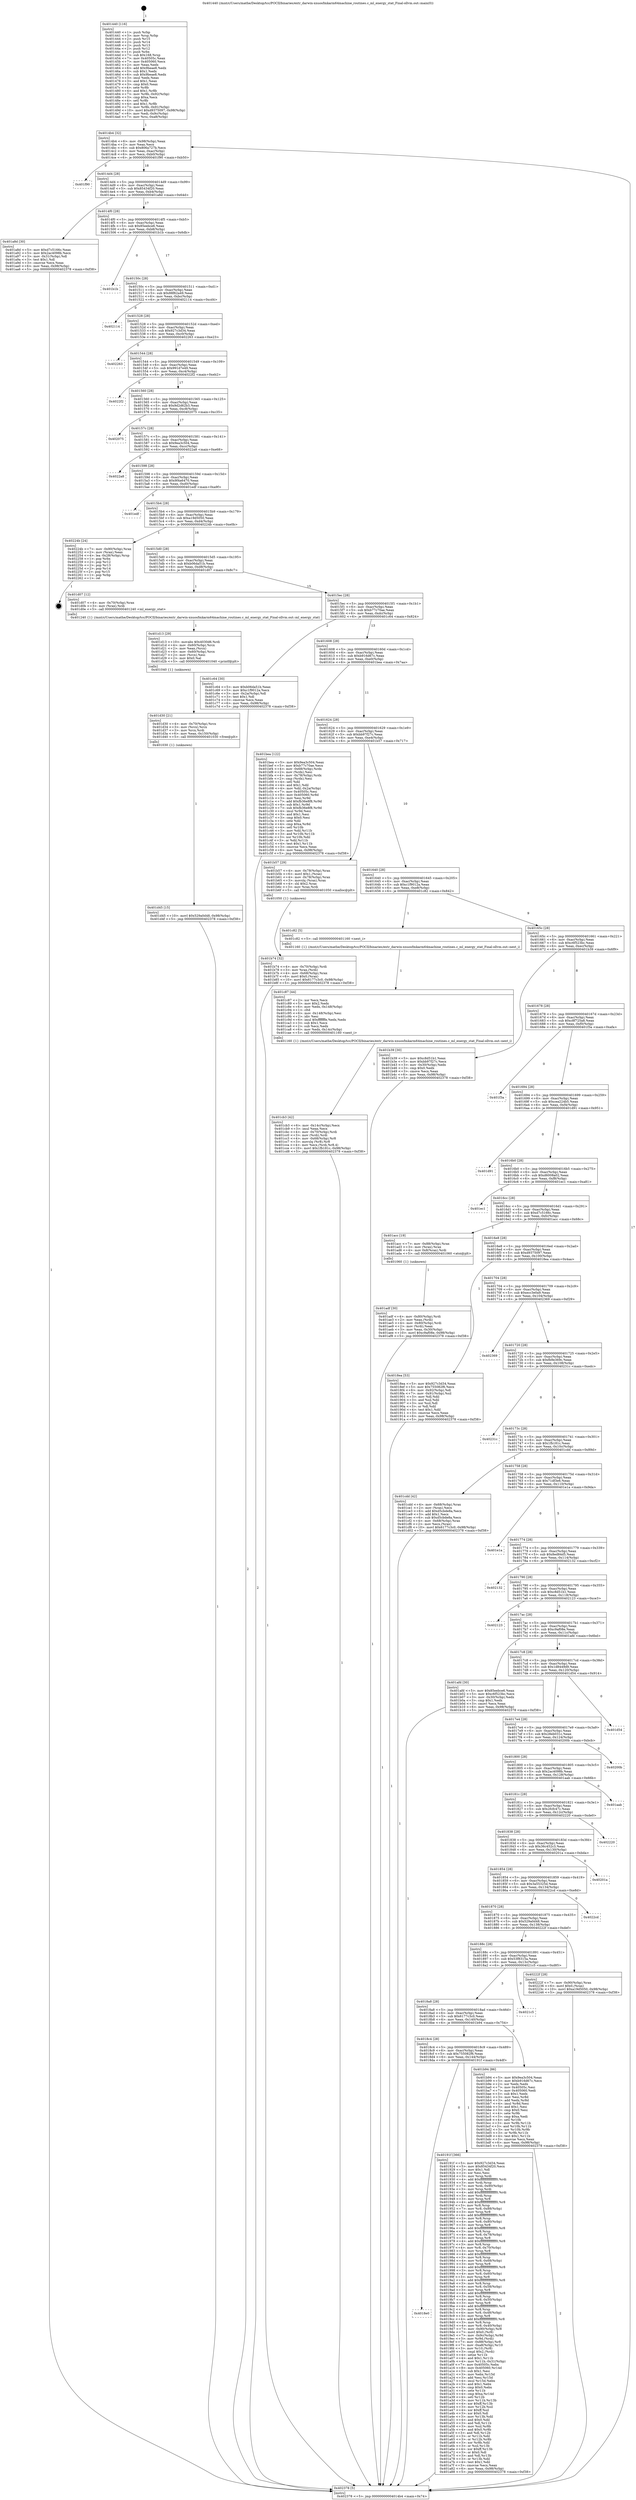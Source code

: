digraph "0x401440" {
  label = "0x401440 (/mnt/c/Users/mathe/Desktop/tcc/POCII/binaries/extr_darwin-xnuosfmkarm64machine_routines.c_ml_energy_stat_Final-ollvm.out::main(0))"
  labelloc = "t"
  node[shape=record]

  Entry [label="",width=0.3,height=0.3,shape=circle,fillcolor=black,style=filled]
  "0x4014b4" [label="{
     0x4014b4 [32]\l
     | [instrs]\l
     &nbsp;&nbsp;0x4014b4 \<+6\>: mov -0x98(%rbp),%eax\l
     &nbsp;&nbsp;0x4014ba \<+2\>: mov %eax,%ecx\l
     &nbsp;&nbsp;0x4014bc \<+6\>: sub $0x806a727b,%ecx\l
     &nbsp;&nbsp;0x4014c2 \<+6\>: mov %eax,-0xac(%rbp)\l
     &nbsp;&nbsp;0x4014c8 \<+6\>: mov %ecx,-0xb0(%rbp)\l
     &nbsp;&nbsp;0x4014ce \<+6\>: je 0000000000401f90 \<main+0xb50\>\l
  }"]
  "0x401f90" [label="{
     0x401f90\l
  }", style=dashed]
  "0x4014d4" [label="{
     0x4014d4 [28]\l
     | [instrs]\l
     &nbsp;&nbsp;0x4014d4 \<+5\>: jmp 00000000004014d9 \<main+0x99\>\l
     &nbsp;&nbsp;0x4014d9 \<+6\>: mov -0xac(%rbp),%eax\l
     &nbsp;&nbsp;0x4014df \<+5\>: sub $0x85434f20,%eax\l
     &nbsp;&nbsp;0x4014e4 \<+6\>: mov %eax,-0xb4(%rbp)\l
     &nbsp;&nbsp;0x4014ea \<+6\>: je 0000000000401a8d \<main+0x64d\>\l
  }"]
  Exit [label="",width=0.3,height=0.3,shape=circle,fillcolor=black,style=filled,peripheries=2]
  "0x401a8d" [label="{
     0x401a8d [30]\l
     | [instrs]\l
     &nbsp;&nbsp;0x401a8d \<+5\>: mov $0xd7c5166c,%eax\l
     &nbsp;&nbsp;0x401a92 \<+5\>: mov $0x2ac4098b,%ecx\l
     &nbsp;&nbsp;0x401a97 \<+3\>: mov -0x31(%rbp),%dl\l
     &nbsp;&nbsp;0x401a9a \<+3\>: test $0x1,%dl\l
     &nbsp;&nbsp;0x401a9d \<+3\>: cmovne %ecx,%eax\l
     &nbsp;&nbsp;0x401aa0 \<+6\>: mov %eax,-0x98(%rbp)\l
     &nbsp;&nbsp;0x401aa6 \<+5\>: jmp 0000000000402378 \<main+0xf38\>\l
  }"]
  "0x4014f0" [label="{
     0x4014f0 [28]\l
     | [instrs]\l
     &nbsp;&nbsp;0x4014f0 \<+5\>: jmp 00000000004014f5 \<main+0xb5\>\l
     &nbsp;&nbsp;0x4014f5 \<+6\>: mov -0xac(%rbp),%eax\l
     &nbsp;&nbsp;0x4014fb \<+5\>: sub $0x85eebce6,%eax\l
     &nbsp;&nbsp;0x401500 \<+6\>: mov %eax,-0xb8(%rbp)\l
     &nbsp;&nbsp;0x401506 \<+6\>: je 0000000000401b1b \<main+0x6db\>\l
  }"]
  "0x401d45" [label="{
     0x401d45 [15]\l
     | [instrs]\l
     &nbsp;&nbsp;0x401d45 \<+10\>: movl $0x529a0d48,-0x98(%rbp)\l
     &nbsp;&nbsp;0x401d4f \<+5\>: jmp 0000000000402378 \<main+0xf38\>\l
  }"]
  "0x401b1b" [label="{
     0x401b1b\l
  }", style=dashed]
  "0x40150c" [label="{
     0x40150c [28]\l
     | [instrs]\l
     &nbsp;&nbsp;0x40150c \<+5\>: jmp 0000000000401511 \<main+0xd1\>\l
     &nbsp;&nbsp;0x401511 \<+6\>: mov -0xac(%rbp),%eax\l
     &nbsp;&nbsp;0x401517 \<+5\>: sub $0x88f62a49,%eax\l
     &nbsp;&nbsp;0x40151c \<+6\>: mov %eax,-0xbc(%rbp)\l
     &nbsp;&nbsp;0x401522 \<+6\>: je 0000000000402114 \<main+0xcd4\>\l
  }"]
  "0x401d30" [label="{
     0x401d30 [21]\l
     | [instrs]\l
     &nbsp;&nbsp;0x401d30 \<+4\>: mov -0x70(%rbp),%rcx\l
     &nbsp;&nbsp;0x401d34 \<+3\>: mov (%rcx),%rcx\l
     &nbsp;&nbsp;0x401d37 \<+3\>: mov %rcx,%rdi\l
     &nbsp;&nbsp;0x401d3a \<+6\>: mov %eax,-0x150(%rbp)\l
     &nbsp;&nbsp;0x401d40 \<+5\>: call 0000000000401030 \<free@plt\>\l
     | [calls]\l
     &nbsp;&nbsp;0x401030 \{1\} (unknown)\l
  }"]
  "0x402114" [label="{
     0x402114\l
  }", style=dashed]
  "0x401528" [label="{
     0x401528 [28]\l
     | [instrs]\l
     &nbsp;&nbsp;0x401528 \<+5\>: jmp 000000000040152d \<main+0xed\>\l
     &nbsp;&nbsp;0x40152d \<+6\>: mov -0xac(%rbp),%eax\l
     &nbsp;&nbsp;0x401533 \<+5\>: sub $0x927c3d34,%eax\l
     &nbsp;&nbsp;0x401538 \<+6\>: mov %eax,-0xc0(%rbp)\l
     &nbsp;&nbsp;0x40153e \<+6\>: je 0000000000402263 \<main+0xe23\>\l
  }"]
  "0x401d13" [label="{
     0x401d13 [29]\l
     | [instrs]\l
     &nbsp;&nbsp;0x401d13 \<+10\>: movabs $0x4030d6,%rdi\l
     &nbsp;&nbsp;0x401d1d \<+4\>: mov -0x60(%rbp),%rcx\l
     &nbsp;&nbsp;0x401d21 \<+2\>: mov %eax,(%rcx)\l
     &nbsp;&nbsp;0x401d23 \<+4\>: mov -0x60(%rbp),%rcx\l
     &nbsp;&nbsp;0x401d27 \<+2\>: mov (%rcx),%esi\l
     &nbsp;&nbsp;0x401d29 \<+2\>: mov $0x0,%al\l
     &nbsp;&nbsp;0x401d2b \<+5\>: call 0000000000401040 \<printf@plt\>\l
     | [calls]\l
     &nbsp;&nbsp;0x401040 \{1\} (unknown)\l
  }"]
  "0x402263" [label="{
     0x402263\l
  }", style=dashed]
  "0x401544" [label="{
     0x401544 [28]\l
     | [instrs]\l
     &nbsp;&nbsp;0x401544 \<+5\>: jmp 0000000000401549 \<main+0x109\>\l
     &nbsp;&nbsp;0x401549 \<+6\>: mov -0xac(%rbp),%eax\l
     &nbsp;&nbsp;0x40154f \<+5\>: sub $0x991d7e49,%eax\l
     &nbsp;&nbsp;0x401554 \<+6\>: mov %eax,-0xc4(%rbp)\l
     &nbsp;&nbsp;0x40155a \<+6\>: je 00000000004022f2 \<main+0xeb2\>\l
  }"]
  "0x401cb3" [label="{
     0x401cb3 [42]\l
     | [instrs]\l
     &nbsp;&nbsp;0x401cb3 \<+6\>: mov -0x14c(%rbp),%ecx\l
     &nbsp;&nbsp;0x401cb9 \<+3\>: imul %eax,%ecx\l
     &nbsp;&nbsp;0x401cbc \<+4\>: mov -0x70(%rbp),%rdi\l
     &nbsp;&nbsp;0x401cc0 \<+3\>: mov (%rdi),%rdi\l
     &nbsp;&nbsp;0x401cc3 \<+4\>: mov -0x68(%rbp),%r8\l
     &nbsp;&nbsp;0x401cc7 \<+3\>: movslq (%r8),%r8\l
     &nbsp;&nbsp;0x401cca \<+4\>: mov %ecx,(%rdi,%r8,4)\l
     &nbsp;&nbsp;0x401cce \<+10\>: movl $0x1fb181c,-0x98(%rbp)\l
     &nbsp;&nbsp;0x401cd8 \<+5\>: jmp 0000000000402378 \<main+0xf38\>\l
  }"]
  "0x4022f2" [label="{
     0x4022f2\l
  }", style=dashed]
  "0x401560" [label="{
     0x401560 [28]\l
     | [instrs]\l
     &nbsp;&nbsp;0x401560 \<+5\>: jmp 0000000000401565 \<main+0x125\>\l
     &nbsp;&nbsp;0x401565 \<+6\>: mov -0xac(%rbp),%eax\l
     &nbsp;&nbsp;0x40156b \<+5\>: sub $0x9d2d62b3,%eax\l
     &nbsp;&nbsp;0x401570 \<+6\>: mov %eax,-0xc8(%rbp)\l
     &nbsp;&nbsp;0x401576 \<+6\>: je 0000000000402075 \<main+0xc35\>\l
  }"]
  "0x401c87" [label="{
     0x401c87 [44]\l
     | [instrs]\l
     &nbsp;&nbsp;0x401c87 \<+2\>: xor %ecx,%ecx\l
     &nbsp;&nbsp;0x401c89 \<+5\>: mov $0x2,%edx\l
     &nbsp;&nbsp;0x401c8e \<+6\>: mov %edx,-0x148(%rbp)\l
     &nbsp;&nbsp;0x401c94 \<+1\>: cltd\l
     &nbsp;&nbsp;0x401c95 \<+6\>: mov -0x148(%rbp),%esi\l
     &nbsp;&nbsp;0x401c9b \<+2\>: idiv %esi\l
     &nbsp;&nbsp;0x401c9d \<+6\>: imul $0xfffffffe,%edx,%edx\l
     &nbsp;&nbsp;0x401ca3 \<+3\>: sub $0x1,%ecx\l
     &nbsp;&nbsp;0x401ca6 \<+2\>: sub %ecx,%edx\l
     &nbsp;&nbsp;0x401ca8 \<+6\>: mov %edx,-0x14c(%rbp)\l
     &nbsp;&nbsp;0x401cae \<+5\>: call 0000000000401160 \<next_i\>\l
     | [calls]\l
     &nbsp;&nbsp;0x401160 \{1\} (/mnt/c/Users/mathe/Desktop/tcc/POCII/binaries/extr_darwin-xnuosfmkarm64machine_routines.c_ml_energy_stat_Final-ollvm.out::next_i)\l
  }"]
  "0x402075" [label="{
     0x402075\l
  }", style=dashed]
  "0x40157c" [label="{
     0x40157c [28]\l
     | [instrs]\l
     &nbsp;&nbsp;0x40157c \<+5\>: jmp 0000000000401581 \<main+0x141\>\l
     &nbsp;&nbsp;0x401581 \<+6\>: mov -0xac(%rbp),%eax\l
     &nbsp;&nbsp;0x401587 \<+5\>: sub $0x9ea3c504,%eax\l
     &nbsp;&nbsp;0x40158c \<+6\>: mov %eax,-0xcc(%rbp)\l
     &nbsp;&nbsp;0x401592 \<+6\>: je 00000000004022a8 \<main+0xe68\>\l
  }"]
  "0x401b74" [label="{
     0x401b74 [32]\l
     | [instrs]\l
     &nbsp;&nbsp;0x401b74 \<+4\>: mov -0x70(%rbp),%rdi\l
     &nbsp;&nbsp;0x401b78 \<+3\>: mov %rax,(%rdi)\l
     &nbsp;&nbsp;0x401b7b \<+4\>: mov -0x68(%rbp),%rax\l
     &nbsp;&nbsp;0x401b7f \<+6\>: movl $0x0,(%rax)\l
     &nbsp;&nbsp;0x401b85 \<+10\>: movl $0x6177c3c0,-0x98(%rbp)\l
     &nbsp;&nbsp;0x401b8f \<+5\>: jmp 0000000000402378 \<main+0xf38\>\l
  }"]
  "0x4022a8" [label="{
     0x4022a8\l
  }", style=dashed]
  "0x401598" [label="{
     0x401598 [28]\l
     | [instrs]\l
     &nbsp;&nbsp;0x401598 \<+5\>: jmp 000000000040159d \<main+0x15d\>\l
     &nbsp;&nbsp;0x40159d \<+6\>: mov -0xac(%rbp),%eax\l
     &nbsp;&nbsp;0x4015a3 \<+5\>: sub $0x9f4a6470,%eax\l
     &nbsp;&nbsp;0x4015a8 \<+6\>: mov %eax,-0xd0(%rbp)\l
     &nbsp;&nbsp;0x4015ae \<+6\>: je 0000000000401edf \<main+0xa9f\>\l
  }"]
  "0x401adf" [label="{
     0x401adf [30]\l
     | [instrs]\l
     &nbsp;&nbsp;0x401adf \<+4\>: mov -0x80(%rbp),%rdi\l
     &nbsp;&nbsp;0x401ae3 \<+2\>: mov %eax,(%rdi)\l
     &nbsp;&nbsp;0x401ae5 \<+4\>: mov -0x80(%rbp),%rdi\l
     &nbsp;&nbsp;0x401ae9 \<+2\>: mov (%rdi),%eax\l
     &nbsp;&nbsp;0x401aeb \<+3\>: mov %eax,-0x30(%rbp)\l
     &nbsp;&nbsp;0x401aee \<+10\>: movl $0xc9af08e,-0x98(%rbp)\l
     &nbsp;&nbsp;0x401af8 \<+5\>: jmp 0000000000402378 \<main+0xf38\>\l
  }"]
  "0x401edf" [label="{
     0x401edf\l
  }", style=dashed]
  "0x4015b4" [label="{
     0x4015b4 [28]\l
     | [instrs]\l
     &nbsp;&nbsp;0x4015b4 \<+5\>: jmp 00000000004015b9 \<main+0x179\>\l
     &nbsp;&nbsp;0x4015b9 \<+6\>: mov -0xac(%rbp),%eax\l
     &nbsp;&nbsp;0x4015bf \<+5\>: sub $0xa19d5050,%eax\l
     &nbsp;&nbsp;0x4015c4 \<+6\>: mov %eax,-0xd4(%rbp)\l
     &nbsp;&nbsp;0x4015ca \<+6\>: je 000000000040224b \<main+0xe0b\>\l
  }"]
  "0x4018e0" [label="{
     0x4018e0\l
  }", style=dashed]
  "0x40224b" [label="{
     0x40224b [24]\l
     | [instrs]\l
     &nbsp;&nbsp;0x40224b \<+7\>: mov -0x90(%rbp),%rax\l
     &nbsp;&nbsp;0x402252 \<+2\>: mov (%rax),%eax\l
     &nbsp;&nbsp;0x402254 \<+4\>: lea -0x28(%rbp),%rsp\l
     &nbsp;&nbsp;0x402258 \<+1\>: pop %rbx\l
     &nbsp;&nbsp;0x402259 \<+2\>: pop %r12\l
     &nbsp;&nbsp;0x40225b \<+2\>: pop %r13\l
     &nbsp;&nbsp;0x40225d \<+2\>: pop %r14\l
     &nbsp;&nbsp;0x40225f \<+2\>: pop %r15\l
     &nbsp;&nbsp;0x402261 \<+1\>: pop %rbp\l
     &nbsp;&nbsp;0x402262 \<+1\>: ret\l
  }"]
  "0x4015d0" [label="{
     0x4015d0 [28]\l
     | [instrs]\l
     &nbsp;&nbsp;0x4015d0 \<+5\>: jmp 00000000004015d5 \<main+0x195\>\l
     &nbsp;&nbsp;0x4015d5 \<+6\>: mov -0xac(%rbp),%eax\l
     &nbsp;&nbsp;0x4015db \<+5\>: sub $0xb06da51b,%eax\l
     &nbsp;&nbsp;0x4015e0 \<+6\>: mov %eax,-0xd8(%rbp)\l
     &nbsp;&nbsp;0x4015e6 \<+6\>: je 0000000000401d07 \<main+0x8c7\>\l
  }"]
  "0x40191f" [label="{
     0x40191f [366]\l
     | [instrs]\l
     &nbsp;&nbsp;0x40191f \<+5\>: mov $0x927c3d34,%eax\l
     &nbsp;&nbsp;0x401924 \<+5\>: mov $0x85434f20,%ecx\l
     &nbsp;&nbsp;0x401929 \<+2\>: mov $0x1,%dl\l
     &nbsp;&nbsp;0x40192b \<+2\>: xor %esi,%esi\l
     &nbsp;&nbsp;0x40192d \<+3\>: mov %rsp,%rdi\l
     &nbsp;&nbsp;0x401930 \<+4\>: add $0xfffffffffffffff0,%rdi\l
     &nbsp;&nbsp;0x401934 \<+3\>: mov %rdi,%rsp\l
     &nbsp;&nbsp;0x401937 \<+7\>: mov %rdi,-0x90(%rbp)\l
     &nbsp;&nbsp;0x40193e \<+3\>: mov %rsp,%rdi\l
     &nbsp;&nbsp;0x401941 \<+4\>: add $0xfffffffffffffff0,%rdi\l
     &nbsp;&nbsp;0x401945 \<+3\>: mov %rdi,%rsp\l
     &nbsp;&nbsp;0x401948 \<+3\>: mov %rsp,%r8\l
     &nbsp;&nbsp;0x40194b \<+4\>: add $0xfffffffffffffff0,%r8\l
     &nbsp;&nbsp;0x40194f \<+3\>: mov %r8,%rsp\l
     &nbsp;&nbsp;0x401952 \<+7\>: mov %r8,-0x88(%rbp)\l
     &nbsp;&nbsp;0x401959 \<+3\>: mov %rsp,%r8\l
     &nbsp;&nbsp;0x40195c \<+4\>: add $0xfffffffffffffff0,%r8\l
     &nbsp;&nbsp;0x401960 \<+3\>: mov %r8,%rsp\l
     &nbsp;&nbsp;0x401963 \<+4\>: mov %r8,-0x80(%rbp)\l
     &nbsp;&nbsp;0x401967 \<+3\>: mov %rsp,%r8\l
     &nbsp;&nbsp;0x40196a \<+4\>: add $0xfffffffffffffff0,%r8\l
     &nbsp;&nbsp;0x40196e \<+3\>: mov %r8,%rsp\l
     &nbsp;&nbsp;0x401971 \<+4\>: mov %r8,-0x78(%rbp)\l
     &nbsp;&nbsp;0x401975 \<+3\>: mov %rsp,%r8\l
     &nbsp;&nbsp;0x401978 \<+4\>: add $0xfffffffffffffff0,%r8\l
     &nbsp;&nbsp;0x40197c \<+3\>: mov %r8,%rsp\l
     &nbsp;&nbsp;0x40197f \<+4\>: mov %r8,-0x70(%rbp)\l
     &nbsp;&nbsp;0x401983 \<+3\>: mov %rsp,%r8\l
     &nbsp;&nbsp;0x401986 \<+4\>: add $0xfffffffffffffff0,%r8\l
     &nbsp;&nbsp;0x40198a \<+3\>: mov %r8,%rsp\l
     &nbsp;&nbsp;0x40198d \<+4\>: mov %r8,-0x68(%rbp)\l
     &nbsp;&nbsp;0x401991 \<+3\>: mov %rsp,%r8\l
     &nbsp;&nbsp;0x401994 \<+4\>: add $0xfffffffffffffff0,%r8\l
     &nbsp;&nbsp;0x401998 \<+3\>: mov %r8,%rsp\l
     &nbsp;&nbsp;0x40199b \<+4\>: mov %r8,-0x60(%rbp)\l
     &nbsp;&nbsp;0x40199f \<+3\>: mov %rsp,%r8\l
     &nbsp;&nbsp;0x4019a2 \<+4\>: add $0xfffffffffffffff0,%r8\l
     &nbsp;&nbsp;0x4019a6 \<+3\>: mov %r8,%rsp\l
     &nbsp;&nbsp;0x4019a9 \<+4\>: mov %r8,-0x58(%rbp)\l
     &nbsp;&nbsp;0x4019ad \<+3\>: mov %rsp,%r8\l
     &nbsp;&nbsp;0x4019b0 \<+4\>: add $0xfffffffffffffff0,%r8\l
     &nbsp;&nbsp;0x4019b4 \<+3\>: mov %r8,%rsp\l
     &nbsp;&nbsp;0x4019b7 \<+4\>: mov %r8,-0x50(%rbp)\l
     &nbsp;&nbsp;0x4019bb \<+3\>: mov %rsp,%r8\l
     &nbsp;&nbsp;0x4019be \<+4\>: add $0xfffffffffffffff0,%r8\l
     &nbsp;&nbsp;0x4019c2 \<+3\>: mov %r8,%rsp\l
     &nbsp;&nbsp;0x4019c5 \<+4\>: mov %r8,-0x48(%rbp)\l
     &nbsp;&nbsp;0x4019c9 \<+3\>: mov %rsp,%r8\l
     &nbsp;&nbsp;0x4019cc \<+4\>: add $0xfffffffffffffff0,%r8\l
     &nbsp;&nbsp;0x4019d0 \<+3\>: mov %r8,%rsp\l
     &nbsp;&nbsp;0x4019d3 \<+4\>: mov %r8,-0x40(%rbp)\l
     &nbsp;&nbsp;0x4019d7 \<+7\>: mov -0x90(%rbp),%r8\l
     &nbsp;&nbsp;0x4019de \<+7\>: movl $0x0,(%r8)\l
     &nbsp;&nbsp;0x4019e5 \<+7\>: mov -0x9c(%rbp),%r9d\l
     &nbsp;&nbsp;0x4019ec \<+3\>: mov %r9d,(%rdi)\l
     &nbsp;&nbsp;0x4019ef \<+7\>: mov -0x88(%rbp),%r8\l
     &nbsp;&nbsp;0x4019f6 \<+7\>: mov -0xa8(%rbp),%r10\l
     &nbsp;&nbsp;0x4019fd \<+3\>: mov %r10,(%r8)\l
     &nbsp;&nbsp;0x401a00 \<+3\>: cmpl $0x2,(%rdi)\l
     &nbsp;&nbsp;0x401a03 \<+4\>: setne %r11b\l
     &nbsp;&nbsp;0x401a07 \<+4\>: and $0x1,%r11b\l
     &nbsp;&nbsp;0x401a0b \<+4\>: mov %r11b,-0x31(%rbp)\l
     &nbsp;&nbsp;0x401a0f \<+7\>: mov 0x40505c,%ebx\l
     &nbsp;&nbsp;0x401a16 \<+8\>: mov 0x405060,%r14d\l
     &nbsp;&nbsp;0x401a1e \<+3\>: sub $0x1,%esi\l
     &nbsp;&nbsp;0x401a21 \<+3\>: mov %ebx,%r15d\l
     &nbsp;&nbsp;0x401a24 \<+3\>: add %esi,%r15d\l
     &nbsp;&nbsp;0x401a27 \<+4\>: imul %r15d,%ebx\l
     &nbsp;&nbsp;0x401a2b \<+3\>: and $0x1,%ebx\l
     &nbsp;&nbsp;0x401a2e \<+3\>: cmp $0x0,%ebx\l
     &nbsp;&nbsp;0x401a31 \<+4\>: sete %r11b\l
     &nbsp;&nbsp;0x401a35 \<+4\>: cmp $0xa,%r14d\l
     &nbsp;&nbsp;0x401a39 \<+4\>: setl %r12b\l
     &nbsp;&nbsp;0x401a3d \<+3\>: mov %r11b,%r13b\l
     &nbsp;&nbsp;0x401a40 \<+4\>: xor $0xff,%r13b\l
     &nbsp;&nbsp;0x401a44 \<+3\>: mov %r12b,%sil\l
     &nbsp;&nbsp;0x401a47 \<+4\>: xor $0xff,%sil\l
     &nbsp;&nbsp;0x401a4b \<+3\>: xor $0x0,%dl\l
     &nbsp;&nbsp;0x401a4e \<+3\>: mov %r13b,%dil\l
     &nbsp;&nbsp;0x401a51 \<+4\>: and $0x0,%dil\l
     &nbsp;&nbsp;0x401a55 \<+3\>: and %dl,%r11b\l
     &nbsp;&nbsp;0x401a58 \<+3\>: mov %sil,%r8b\l
     &nbsp;&nbsp;0x401a5b \<+4\>: and $0x0,%r8b\l
     &nbsp;&nbsp;0x401a5f \<+3\>: and %dl,%r12b\l
     &nbsp;&nbsp;0x401a62 \<+3\>: or %r11b,%dil\l
     &nbsp;&nbsp;0x401a65 \<+3\>: or %r12b,%r8b\l
     &nbsp;&nbsp;0x401a68 \<+3\>: xor %r8b,%dil\l
     &nbsp;&nbsp;0x401a6b \<+3\>: or %sil,%r13b\l
     &nbsp;&nbsp;0x401a6e \<+4\>: xor $0xff,%r13b\l
     &nbsp;&nbsp;0x401a72 \<+3\>: or $0x0,%dl\l
     &nbsp;&nbsp;0x401a75 \<+3\>: and %dl,%r13b\l
     &nbsp;&nbsp;0x401a78 \<+3\>: or %r13b,%dil\l
     &nbsp;&nbsp;0x401a7b \<+4\>: test $0x1,%dil\l
     &nbsp;&nbsp;0x401a7f \<+3\>: cmovne %ecx,%eax\l
     &nbsp;&nbsp;0x401a82 \<+6\>: mov %eax,-0x98(%rbp)\l
     &nbsp;&nbsp;0x401a88 \<+5\>: jmp 0000000000402378 \<main+0xf38\>\l
  }"]
  "0x401d07" [label="{
     0x401d07 [12]\l
     | [instrs]\l
     &nbsp;&nbsp;0x401d07 \<+4\>: mov -0x70(%rbp),%rax\l
     &nbsp;&nbsp;0x401d0b \<+3\>: mov (%rax),%rdi\l
     &nbsp;&nbsp;0x401d0e \<+5\>: call 0000000000401240 \<ml_energy_stat\>\l
     | [calls]\l
     &nbsp;&nbsp;0x401240 \{1\} (/mnt/c/Users/mathe/Desktop/tcc/POCII/binaries/extr_darwin-xnuosfmkarm64machine_routines.c_ml_energy_stat_Final-ollvm.out::ml_energy_stat)\l
  }"]
  "0x4015ec" [label="{
     0x4015ec [28]\l
     | [instrs]\l
     &nbsp;&nbsp;0x4015ec \<+5\>: jmp 00000000004015f1 \<main+0x1b1\>\l
     &nbsp;&nbsp;0x4015f1 \<+6\>: mov -0xac(%rbp),%eax\l
     &nbsp;&nbsp;0x4015f7 \<+5\>: sub $0xb77c70ae,%eax\l
     &nbsp;&nbsp;0x4015fc \<+6\>: mov %eax,-0xdc(%rbp)\l
     &nbsp;&nbsp;0x401602 \<+6\>: je 0000000000401c64 \<main+0x824\>\l
  }"]
  "0x4018c4" [label="{
     0x4018c4 [28]\l
     | [instrs]\l
     &nbsp;&nbsp;0x4018c4 \<+5\>: jmp 00000000004018c9 \<main+0x489\>\l
     &nbsp;&nbsp;0x4018c9 \<+6\>: mov -0xac(%rbp),%eax\l
     &nbsp;&nbsp;0x4018cf \<+5\>: sub $0x755082f6,%eax\l
     &nbsp;&nbsp;0x4018d4 \<+6\>: mov %eax,-0x144(%rbp)\l
     &nbsp;&nbsp;0x4018da \<+6\>: je 000000000040191f \<main+0x4df\>\l
  }"]
  "0x401c64" [label="{
     0x401c64 [30]\l
     | [instrs]\l
     &nbsp;&nbsp;0x401c64 \<+5\>: mov $0xb06da51b,%eax\l
     &nbsp;&nbsp;0x401c69 \<+5\>: mov $0xc1f9012a,%ecx\l
     &nbsp;&nbsp;0x401c6e \<+3\>: mov -0x2a(%rbp),%dl\l
     &nbsp;&nbsp;0x401c71 \<+3\>: test $0x1,%dl\l
     &nbsp;&nbsp;0x401c74 \<+3\>: cmovne %ecx,%eax\l
     &nbsp;&nbsp;0x401c77 \<+6\>: mov %eax,-0x98(%rbp)\l
     &nbsp;&nbsp;0x401c7d \<+5\>: jmp 0000000000402378 \<main+0xf38\>\l
  }"]
  "0x401608" [label="{
     0x401608 [28]\l
     | [instrs]\l
     &nbsp;&nbsp;0x401608 \<+5\>: jmp 000000000040160d \<main+0x1cd\>\l
     &nbsp;&nbsp;0x40160d \<+6\>: mov -0xac(%rbp),%eax\l
     &nbsp;&nbsp;0x401613 \<+5\>: sub $0xb916d67c,%eax\l
     &nbsp;&nbsp;0x401618 \<+6\>: mov %eax,-0xe0(%rbp)\l
     &nbsp;&nbsp;0x40161e \<+6\>: je 0000000000401bea \<main+0x7aa\>\l
  }"]
  "0x401b94" [label="{
     0x401b94 [86]\l
     | [instrs]\l
     &nbsp;&nbsp;0x401b94 \<+5\>: mov $0x9ea3c504,%eax\l
     &nbsp;&nbsp;0x401b99 \<+5\>: mov $0xb916d67c,%ecx\l
     &nbsp;&nbsp;0x401b9e \<+2\>: xor %edx,%edx\l
     &nbsp;&nbsp;0x401ba0 \<+7\>: mov 0x40505c,%esi\l
     &nbsp;&nbsp;0x401ba7 \<+7\>: mov 0x405060,%edi\l
     &nbsp;&nbsp;0x401bae \<+3\>: sub $0x1,%edx\l
     &nbsp;&nbsp;0x401bb1 \<+3\>: mov %esi,%r8d\l
     &nbsp;&nbsp;0x401bb4 \<+3\>: add %edx,%r8d\l
     &nbsp;&nbsp;0x401bb7 \<+4\>: imul %r8d,%esi\l
     &nbsp;&nbsp;0x401bbb \<+3\>: and $0x1,%esi\l
     &nbsp;&nbsp;0x401bbe \<+3\>: cmp $0x0,%esi\l
     &nbsp;&nbsp;0x401bc1 \<+4\>: sete %r9b\l
     &nbsp;&nbsp;0x401bc5 \<+3\>: cmp $0xa,%edi\l
     &nbsp;&nbsp;0x401bc8 \<+4\>: setl %r10b\l
     &nbsp;&nbsp;0x401bcc \<+3\>: mov %r9b,%r11b\l
     &nbsp;&nbsp;0x401bcf \<+3\>: and %r10b,%r11b\l
     &nbsp;&nbsp;0x401bd2 \<+3\>: xor %r10b,%r9b\l
     &nbsp;&nbsp;0x401bd5 \<+3\>: or %r9b,%r11b\l
     &nbsp;&nbsp;0x401bd8 \<+4\>: test $0x1,%r11b\l
     &nbsp;&nbsp;0x401bdc \<+3\>: cmovne %ecx,%eax\l
     &nbsp;&nbsp;0x401bdf \<+6\>: mov %eax,-0x98(%rbp)\l
     &nbsp;&nbsp;0x401be5 \<+5\>: jmp 0000000000402378 \<main+0xf38\>\l
  }"]
  "0x401bea" [label="{
     0x401bea [122]\l
     | [instrs]\l
     &nbsp;&nbsp;0x401bea \<+5\>: mov $0x9ea3c504,%eax\l
     &nbsp;&nbsp;0x401bef \<+5\>: mov $0xb77c70ae,%ecx\l
     &nbsp;&nbsp;0x401bf4 \<+4\>: mov -0x68(%rbp),%rdx\l
     &nbsp;&nbsp;0x401bf8 \<+2\>: mov (%rdx),%esi\l
     &nbsp;&nbsp;0x401bfa \<+4\>: mov -0x78(%rbp),%rdx\l
     &nbsp;&nbsp;0x401bfe \<+2\>: cmp (%rdx),%esi\l
     &nbsp;&nbsp;0x401c00 \<+4\>: setl %dil\l
     &nbsp;&nbsp;0x401c04 \<+4\>: and $0x1,%dil\l
     &nbsp;&nbsp;0x401c08 \<+4\>: mov %dil,-0x2a(%rbp)\l
     &nbsp;&nbsp;0x401c0c \<+7\>: mov 0x40505c,%esi\l
     &nbsp;&nbsp;0x401c13 \<+8\>: mov 0x405060,%r8d\l
     &nbsp;&nbsp;0x401c1b \<+3\>: mov %esi,%r9d\l
     &nbsp;&nbsp;0x401c1e \<+7\>: add $0xfb36e8f8,%r9d\l
     &nbsp;&nbsp;0x401c25 \<+4\>: sub $0x1,%r9d\l
     &nbsp;&nbsp;0x401c29 \<+7\>: sub $0xfb36e8f8,%r9d\l
     &nbsp;&nbsp;0x401c30 \<+4\>: imul %r9d,%esi\l
     &nbsp;&nbsp;0x401c34 \<+3\>: and $0x1,%esi\l
     &nbsp;&nbsp;0x401c37 \<+3\>: cmp $0x0,%esi\l
     &nbsp;&nbsp;0x401c3a \<+4\>: sete %dil\l
     &nbsp;&nbsp;0x401c3e \<+4\>: cmp $0xa,%r8d\l
     &nbsp;&nbsp;0x401c42 \<+4\>: setl %r10b\l
     &nbsp;&nbsp;0x401c46 \<+3\>: mov %dil,%r11b\l
     &nbsp;&nbsp;0x401c49 \<+3\>: and %r10b,%r11b\l
     &nbsp;&nbsp;0x401c4c \<+3\>: xor %r10b,%dil\l
     &nbsp;&nbsp;0x401c4f \<+3\>: or %dil,%r11b\l
     &nbsp;&nbsp;0x401c52 \<+4\>: test $0x1,%r11b\l
     &nbsp;&nbsp;0x401c56 \<+3\>: cmovne %ecx,%eax\l
     &nbsp;&nbsp;0x401c59 \<+6\>: mov %eax,-0x98(%rbp)\l
     &nbsp;&nbsp;0x401c5f \<+5\>: jmp 0000000000402378 \<main+0xf38\>\l
  }"]
  "0x401624" [label="{
     0x401624 [28]\l
     | [instrs]\l
     &nbsp;&nbsp;0x401624 \<+5\>: jmp 0000000000401629 \<main+0x1e9\>\l
     &nbsp;&nbsp;0x401629 \<+6\>: mov -0xac(%rbp),%eax\l
     &nbsp;&nbsp;0x40162f \<+5\>: sub $0xbb97f27c,%eax\l
     &nbsp;&nbsp;0x401634 \<+6\>: mov %eax,-0xe4(%rbp)\l
     &nbsp;&nbsp;0x40163a \<+6\>: je 0000000000401b57 \<main+0x717\>\l
  }"]
  "0x4018a8" [label="{
     0x4018a8 [28]\l
     | [instrs]\l
     &nbsp;&nbsp;0x4018a8 \<+5\>: jmp 00000000004018ad \<main+0x46d\>\l
     &nbsp;&nbsp;0x4018ad \<+6\>: mov -0xac(%rbp),%eax\l
     &nbsp;&nbsp;0x4018b3 \<+5\>: sub $0x6177c3c0,%eax\l
     &nbsp;&nbsp;0x4018b8 \<+6\>: mov %eax,-0x140(%rbp)\l
     &nbsp;&nbsp;0x4018be \<+6\>: je 0000000000401b94 \<main+0x754\>\l
  }"]
  "0x401b57" [label="{
     0x401b57 [29]\l
     | [instrs]\l
     &nbsp;&nbsp;0x401b57 \<+4\>: mov -0x78(%rbp),%rax\l
     &nbsp;&nbsp;0x401b5b \<+6\>: movl $0x1,(%rax)\l
     &nbsp;&nbsp;0x401b61 \<+4\>: mov -0x78(%rbp),%rax\l
     &nbsp;&nbsp;0x401b65 \<+3\>: movslq (%rax),%rax\l
     &nbsp;&nbsp;0x401b68 \<+4\>: shl $0x2,%rax\l
     &nbsp;&nbsp;0x401b6c \<+3\>: mov %rax,%rdi\l
     &nbsp;&nbsp;0x401b6f \<+5\>: call 0000000000401050 \<malloc@plt\>\l
     | [calls]\l
     &nbsp;&nbsp;0x401050 \{1\} (unknown)\l
  }"]
  "0x401640" [label="{
     0x401640 [28]\l
     | [instrs]\l
     &nbsp;&nbsp;0x401640 \<+5\>: jmp 0000000000401645 \<main+0x205\>\l
     &nbsp;&nbsp;0x401645 \<+6\>: mov -0xac(%rbp),%eax\l
     &nbsp;&nbsp;0x40164b \<+5\>: sub $0xc1f9012a,%eax\l
     &nbsp;&nbsp;0x401650 \<+6\>: mov %eax,-0xe8(%rbp)\l
     &nbsp;&nbsp;0x401656 \<+6\>: je 0000000000401c82 \<main+0x842\>\l
  }"]
  "0x4021c5" [label="{
     0x4021c5\l
  }", style=dashed]
  "0x401c82" [label="{
     0x401c82 [5]\l
     | [instrs]\l
     &nbsp;&nbsp;0x401c82 \<+5\>: call 0000000000401160 \<next_i\>\l
     | [calls]\l
     &nbsp;&nbsp;0x401160 \{1\} (/mnt/c/Users/mathe/Desktop/tcc/POCII/binaries/extr_darwin-xnuosfmkarm64machine_routines.c_ml_energy_stat_Final-ollvm.out::next_i)\l
  }"]
  "0x40165c" [label="{
     0x40165c [28]\l
     | [instrs]\l
     &nbsp;&nbsp;0x40165c \<+5\>: jmp 0000000000401661 \<main+0x221\>\l
     &nbsp;&nbsp;0x401661 \<+6\>: mov -0xac(%rbp),%eax\l
     &nbsp;&nbsp;0x401667 \<+5\>: sub $0xc6f523bc,%eax\l
     &nbsp;&nbsp;0x40166c \<+6\>: mov %eax,-0xec(%rbp)\l
     &nbsp;&nbsp;0x401672 \<+6\>: je 0000000000401b39 \<main+0x6f9\>\l
  }"]
  "0x40188c" [label="{
     0x40188c [28]\l
     | [instrs]\l
     &nbsp;&nbsp;0x40188c \<+5\>: jmp 0000000000401891 \<main+0x451\>\l
     &nbsp;&nbsp;0x401891 \<+6\>: mov -0xac(%rbp),%eax\l
     &nbsp;&nbsp;0x401897 \<+5\>: sub $0x53f8315a,%eax\l
     &nbsp;&nbsp;0x40189c \<+6\>: mov %eax,-0x13c(%rbp)\l
     &nbsp;&nbsp;0x4018a2 \<+6\>: je 00000000004021c5 \<main+0xd85\>\l
  }"]
  "0x401b39" [label="{
     0x401b39 [30]\l
     | [instrs]\l
     &nbsp;&nbsp;0x401b39 \<+5\>: mov $0xc8d51b1,%eax\l
     &nbsp;&nbsp;0x401b3e \<+5\>: mov $0xbb97f27c,%ecx\l
     &nbsp;&nbsp;0x401b43 \<+3\>: mov -0x30(%rbp),%edx\l
     &nbsp;&nbsp;0x401b46 \<+3\>: cmp $0x0,%edx\l
     &nbsp;&nbsp;0x401b49 \<+3\>: cmove %ecx,%eax\l
     &nbsp;&nbsp;0x401b4c \<+6\>: mov %eax,-0x98(%rbp)\l
     &nbsp;&nbsp;0x401b52 \<+5\>: jmp 0000000000402378 \<main+0xf38\>\l
  }"]
  "0x401678" [label="{
     0x401678 [28]\l
     | [instrs]\l
     &nbsp;&nbsp;0x401678 \<+5\>: jmp 000000000040167d \<main+0x23d\>\l
     &nbsp;&nbsp;0x40167d \<+6\>: mov -0xac(%rbp),%eax\l
     &nbsp;&nbsp;0x401683 \<+5\>: sub $0xc8f725a8,%eax\l
     &nbsp;&nbsp;0x401688 \<+6\>: mov %eax,-0xf0(%rbp)\l
     &nbsp;&nbsp;0x40168e \<+6\>: je 0000000000401f3a \<main+0xafa\>\l
  }"]
  "0x40222f" [label="{
     0x40222f [28]\l
     | [instrs]\l
     &nbsp;&nbsp;0x40222f \<+7\>: mov -0x90(%rbp),%rax\l
     &nbsp;&nbsp;0x402236 \<+6\>: movl $0x0,(%rax)\l
     &nbsp;&nbsp;0x40223c \<+10\>: movl $0xa19d5050,-0x98(%rbp)\l
     &nbsp;&nbsp;0x402246 \<+5\>: jmp 0000000000402378 \<main+0xf38\>\l
  }"]
  "0x401f3a" [label="{
     0x401f3a\l
  }", style=dashed]
  "0x401694" [label="{
     0x401694 [28]\l
     | [instrs]\l
     &nbsp;&nbsp;0x401694 \<+5\>: jmp 0000000000401699 \<main+0x259\>\l
     &nbsp;&nbsp;0x401699 \<+6\>: mov -0xac(%rbp),%eax\l
     &nbsp;&nbsp;0x40169f \<+5\>: sub $0xcea224b5,%eax\l
     &nbsp;&nbsp;0x4016a4 \<+6\>: mov %eax,-0xf4(%rbp)\l
     &nbsp;&nbsp;0x4016aa \<+6\>: je 0000000000401d91 \<main+0x951\>\l
  }"]
  "0x401870" [label="{
     0x401870 [28]\l
     | [instrs]\l
     &nbsp;&nbsp;0x401870 \<+5\>: jmp 0000000000401875 \<main+0x435\>\l
     &nbsp;&nbsp;0x401875 \<+6\>: mov -0xac(%rbp),%eax\l
     &nbsp;&nbsp;0x40187b \<+5\>: sub $0x529a0d48,%eax\l
     &nbsp;&nbsp;0x401880 \<+6\>: mov %eax,-0x138(%rbp)\l
     &nbsp;&nbsp;0x401886 \<+6\>: je 000000000040222f \<main+0xdef\>\l
  }"]
  "0x401d91" [label="{
     0x401d91\l
  }", style=dashed]
  "0x4016b0" [label="{
     0x4016b0 [28]\l
     | [instrs]\l
     &nbsp;&nbsp;0x4016b0 \<+5\>: jmp 00000000004016b5 \<main+0x275\>\l
     &nbsp;&nbsp;0x4016b5 \<+6\>: mov -0xac(%rbp),%eax\l
     &nbsp;&nbsp;0x4016bb \<+5\>: sub $0xd6008a02,%eax\l
     &nbsp;&nbsp;0x4016c0 \<+6\>: mov %eax,-0xf8(%rbp)\l
     &nbsp;&nbsp;0x4016c6 \<+6\>: je 0000000000401ec1 \<main+0xa81\>\l
  }"]
  "0x4022cd" [label="{
     0x4022cd\l
  }", style=dashed]
  "0x401ec1" [label="{
     0x401ec1\l
  }", style=dashed]
  "0x4016cc" [label="{
     0x4016cc [28]\l
     | [instrs]\l
     &nbsp;&nbsp;0x4016cc \<+5\>: jmp 00000000004016d1 \<main+0x291\>\l
     &nbsp;&nbsp;0x4016d1 \<+6\>: mov -0xac(%rbp),%eax\l
     &nbsp;&nbsp;0x4016d7 \<+5\>: sub $0xd7c5166c,%eax\l
     &nbsp;&nbsp;0x4016dc \<+6\>: mov %eax,-0xfc(%rbp)\l
     &nbsp;&nbsp;0x4016e2 \<+6\>: je 0000000000401acc \<main+0x68c\>\l
  }"]
  "0x401854" [label="{
     0x401854 [28]\l
     | [instrs]\l
     &nbsp;&nbsp;0x401854 \<+5\>: jmp 0000000000401859 \<main+0x419\>\l
     &nbsp;&nbsp;0x401859 \<+6\>: mov -0xac(%rbp),%eax\l
     &nbsp;&nbsp;0x40185f \<+5\>: sub $0x3a55325d,%eax\l
     &nbsp;&nbsp;0x401864 \<+6\>: mov %eax,-0x134(%rbp)\l
     &nbsp;&nbsp;0x40186a \<+6\>: je 00000000004022cd \<main+0xe8d\>\l
  }"]
  "0x401acc" [label="{
     0x401acc [19]\l
     | [instrs]\l
     &nbsp;&nbsp;0x401acc \<+7\>: mov -0x88(%rbp),%rax\l
     &nbsp;&nbsp;0x401ad3 \<+3\>: mov (%rax),%rax\l
     &nbsp;&nbsp;0x401ad6 \<+4\>: mov 0x8(%rax),%rdi\l
     &nbsp;&nbsp;0x401ada \<+5\>: call 0000000000401060 \<atoi@plt\>\l
     | [calls]\l
     &nbsp;&nbsp;0x401060 \{1\} (unknown)\l
  }"]
  "0x4016e8" [label="{
     0x4016e8 [28]\l
     | [instrs]\l
     &nbsp;&nbsp;0x4016e8 \<+5\>: jmp 00000000004016ed \<main+0x2ad\>\l
     &nbsp;&nbsp;0x4016ed \<+6\>: mov -0xac(%rbp),%eax\l
     &nbsp;&nbsp;0x4016f3 \<+5\>: sub $0xd9375097,%eax\l
     &nbsp;&nbsp;0x4016f8 \<+6\>: mov %eax,-0x100(%rbp)\l
     &nbsp;&nbsp;0x4016fe \<+6\>: je 00000000004018ea \<main+0x4aa\>\l
  }"]
  "0x40201a" [label="{
     0x40201a\l
  }", style=dashed]
  "0x4018ea" [label="{
     0x4018ea [53]\l
     | [instrs]\l
     &nbsp;&nbsp;0x4018ea \<+5\>: mov $0x927c3d34,%eax\l
     &nbsp;&nbsp;0x4018ef \<+5\>: mov $0x755082f6,%ecx\l
     &nbsp;&nbsp;0x4018f4 \<+6\>: mov -0x92(%rbp),%dl\l
     &nbsp;&nbsp;0x4018fa \<+7\>: mov -0x91(%rbp),%sil\l
     &nbsp;&nbsp;0x401901 \<+3\>: mov %dl,%dil\l
     &nbsp;&nbsp;0x401904 \<+3\>: and %sil,%dil\l
     &nbsp;&nbsp;0x401907 \<+3\>: xor %sil,%dl\l
     &nbsp;&nbsp;0x40190a \<+3\>: or %dl,%dil\l
     &nbsp;&nbsp;0x40190d \<+4\>: test $0x1,%dil\l
     &nbsp;&nbsp;0x401911 \<+3\>: cmovne %ecx,%eax\l
     &nbsp;&nbsp;0x401914 \<+6\>: mov %eax,-0x98(%rbp)\l
     &nbsp;&nbsp;0x40191a \<+5\>: jmp 0000000000402378 \<main+0xf38\>\l
  }"]
  "0x401704" [label="{
     0x401704 [28]\l
     | [instrs]\l
     &nbsp;&nbsp;0x401704 \<+5\>: jmp 0000000000401709 \<main+0x2c9\>\l
     &nbsp;&nbsp;0x401709 \<+6\>: mov -0xac(%rbp),%eax\l
     &nbsp;&nbsp;0x40170f \<+5\>: sub $0xecc3e0a9,%eax\l
     &nbsp;&nbsp;0x401714 \<+6\>: mov %eax,-0x104(%rbp)\l
     &nbsp;&nbsp;0x40171a \<+6\>: je 0000000000402369 \<main+0xf29\>\l
  }"]
  "0x402378" [label="{
     0x402378 [5]\l
     | [instrs]\l
     &nbsp;&nbsp;0x402378 \<+5\>: jmp 00000000004014b4 \<main+0x74\>\l
  }"]
  "0x401440" [label="{
     0x401440 [116]\l
     | [instrs]\l
     &nbsp;&nbsp;0x401440 \<+1\>: push %rbp\l
     &nbsp;&nbsp;0x401441 \<+3\>: mov %rsp,%rbp\l
     &nbsp;&nbsp;0x401444 \<+2\>: push %r15\l
     &nbsp;&nbsp;0x401446 \<+2\>: push %r14\l
     &nbsp;&nbsp;0x401448 \<+2\>: push %r13\l
     &nbsp;&nbsp;0x40144a \<+2\>: push %r12\l
     &nbsp;&nbsp;0x40144c \<+1\>: push %rbx\l
     &nbsp;&nbsp;0x40144d \<+7\>: sub $0x168,%rsp\l
     &nbsp;&nbsp;0x401454 \<+7\>: mov 0x40505c,%eax\l
     &nbsp;&nbsp;0x40145b \<+7\>: mov 0x405060,%ecx\l
     &nbsp;&nbsp;0x401462 \<+2\>: mov %eax,%edx\l
     &nbsp;&nbsp;0x401464 \<+6\>: add $0x9beae8,%edx\l
     &nbsp;&nbsp;0x40146a \<+3\>: sub $0x1,%edx\l
     &nbsp;&nbsp;0x40146d \<+6\>: sub $0x9beae8,%edx\l
     &nbsp;&nbsp;0x401473 \<+3\>: imul %edx,%eax\l
     &nbsp;&nbsp;0x401476 \<+3\>: and $0x1,%eax\l
     &nbsp;&nbsp;0x401479 \<+3\>: cmp $0x0,%eax\l
     &nbsp;&nbsp;0x40147c \<+4\>: sete %r8b\l
     &nbsp;&nbsp;0x401480 \<+4\>: and $0x1,%r8b\l
     &nbsp;&nbsp;0x401484 \<+7\>: mov %r8b,-0x92(%rbp)\l
     &nbsp;&nbsp;0x40148b \<+3\>: cmp $0xa,%ecx\l
     &nbsp;&nbsp;0x40148e \<+4\>: setl %r8b\l
     &nbsp;&nbsp;0x401492 \<+4\>: and $0x1,%r8b\l
     &nbsp;&nbsp;0x401496 \<+7\>: mov %r8b,-0x91(%rbp)\l
     &nbsp;&nbsp;0x40149d \<+10\>: movl $0xd9375097,-0x98(%rbp)\l
     &nbsp;&nbsp;0x4014a7 \<+6\>: mov %edi,-0x9c(%rbp)\l
     &nbsp;&nbsp;0x4014ad \<+7\>: mov %rsi,-0xa8(%rbp)\l
  }"]
  "0x401838" [label="{
     0x401838 [28]\l
     | [instrs]\l
     &nbsp;&nbsp;0x401838 \<+5\>: jmp 000000000040183d \<main+0x3fd\>\l
     &nbsp;&nbsp;0x40183d \<+6\>: mov -0xac(%rbp),%eax\l
     &nbsp;&nbsp;0x401843 \<+5\>: sub $0x36c452c3,%eax\l
     &nbsp;&nbsp;0x401848 \<+6\>: mov %eax,-0x130(%rbp)\l
     &nbsp;&nbsp;0x40184e \<+6\>: je 000000000040201a \<main+0xbda\>\l
  }"]
  "0x402369" [label="{
     0x402369\l
  }", style=dashed]
  "0x401720" [label="{
     0x401720 [28]\l
     | [instrs]\l
     &nbsp;&nbsp;0x401720 \<+5\>: jmp 0000000000401725 \<main+0x2e5\>\l
     &nbsp;&nbsp;0x401725 \<+6\>: mov -0xac(%rbp),%eax\l
     &nbsp;&nbsp;0x40172b \<+5\>: sub $0xfb9e369c,%eax\l
     &nbsp;&nbsp;0x401730 \<+6\>: mov %eax,-0x108(%rbp)\l
     &nbsp;&nbsp;0x401736 \<+6\>: je 000000000040231c \<main+0xedc\>\l
  }"]
  "0x402220" [label="{
     0x402220\l
  }", style=dashed]
  "0x40231c" [label="{
     0x40231c\l
  }", style=dashed]
  "0x40173c" [label="{
     0x40173c [28]\l
     | [instrs]\l
     &nbsp;&nbsp;0x40173c \<+5\>: jmp 0000000000401741 \<main+0x301\>\l
     &nbsp;&nbsp;0x401741 \<+6\>: mov -0xac(%rbp),%eax\l
     &nbsp;&nbsp;0x401747 \<+5\>: sub $0x1fb181c,%eax\l
     &nbsp;&nbsp;0x40174c \<+6\>: mov %eax,-0x10c(%rbp)\l
     &nbsp;&nbsp;0x401752 \<+6\>: je 0000000000401cdd \<main+0x89d\>\l
  }"]
  "0x40181c" [label="{
     0x40181c [28]\l
     | [instrs]\l
     &nbsp;&nbsp;0x40181c \<+5\>: jmp 0000000000401821 \<main+0x3e1\>\l
     &nbsp;&nbsp;0x401821 \<+6\>: mov -0xac(%rbp),%eax\l
     &nbsp;&nbsp;0x401827 \<+5\>: sub $0x2fcfc47c,%eax\l
     &nbsp;&nbsp;0x40182c \<+6\>: mov %eax,-0x12c(%rbp)\l
     &nbsp;&nbsp;0x401832 \<+6\>: je 0000000000402220 \<main+0xde0\>\l
  }"]
  "0x401cdd" [label="{
     0x401cdd [42]\l
     | [instrs]\l
     &nbsp;&nbsp;0x401cdd \<+4\>: mov -0x68(%rbp),%rax\l
     &nbsp;&nbsp;0x401ce1 \<+2\>: mov (%rax),%ecx\l
     &nbsp;&nbsp;0x401ce3 \<+6\>: add $0xd5cbde8a,%ecx\l
     &nbsp;&nbsp;0x401ce9 \<+3\>: add $0x1,%ecx\l
     &nbsp;&nbsp;0x401cec \<+6\>: sub $0xd5cbde8a,%ecx\l
     &nbsp;&nbsp;0x401cf2 \<+4\>: mov -0x68(%rbp),%rax\l
     &nbsp;&nbsp;0x401cf6 \<+2\>: mov %ecx,(%rax)\l
     &nbsp;&nbsp;0x401cf8 \<+10\>: movl $0x6177c3c0,-0x98(%rbp)\l
     &nbsp;&nbsp;0x401d02 \<+5\>: jmp 0000000000402378 \<main+0xf38\>\l
  }"]
  "0x401758" [label="{
     0x401758 [28]\l
     | [instrs]\l
     &nbsp;&nbsp;0x401758 \<+5\>: jmp 000000000040175d \<main+0x31d\>\l
     &nbsp;&nbsp;0x40175d \<+6\>: mov -0xac(%rbp),%eax\l
     &nbsp;&nbsp;0x401763 \<+5\>: sub $0x71df3e6,%eax\l
     &nbsp;&nbsp;0x401768 \<+6\>: mov %eax,-0x110(%rbp)\l
     &nbsp;&nbsp;0x40176e \<+6\>: je 0000000000401e1a \<main+0x9da\>\l
  }"]
  "0x401aab" [label="{
     0x401aab\l
  }", style=dashed]
  "0x401e1a" [label="{
     0x401e1a\l
  }", style=dashed]
  "0x401774" [label="{
     0x401774 [28]\l
     | [instrs]\l
     &nbsp;&nbsp;0x401774 \<+5\>: jmp 0000000000401779 \<main+0x339\>\l
     &nbsp;&nbsp;0x401779 \<+6\>: mov -0xac(%rbp),%eax\l
     &nbsp;&nbsp;0x40177f \<+5\>: sub $0x8ed84d5,%eax\l
     &nbsp;&nbsp;0x401784 \<+6\>: mov %eax,-0x114(%rbp)\l
     &nbsp;&nbsp;0x40178a \<+6\>: je 0000000000402132 \<main+0xcf2\>\l
  }"]
  "0x401800" [label="{
     0x401800 [28]\l
     | [instrs]\l
     &nbsp;&nbsp;0x401800 \<+5\>: jmp 0000000000401805 \<main+0x3c5\>\l
     &nbsp;&nbsp;0x401805 \<+6\>: mov -0xac(%rbp),%eax\l
     &nbsp;&nbsp;0x40180b \<+5\>: sub $0x2ac4098b,%eax\l
     &nbsp;&nbsp;0x401810 \<+6\>: mov %eax,-0x128(%rbp)\l
     &nbsp;&nbsp;0x401816 \<+6\>: je 0000000000401aab \<main+0x66b\>\l
  }"]
  "0x402132" [label="{
     0x402132\l
  }", style=dashed]
  "0x401790" [label="{
     0x401790 [28]\l
     | [instrs]\l
     &nbsp;&nbsp;0x401790 \<+5\>: jmp 0000000000401795 \<main+0x355\>\l
     &nbsp;&nbsp;0x401795 \<+6\>: mov -0xac(%rbp),%eax\l
     &nbsp;&nbsp;0x40179b \<+5\>: sub $0xc8d51b1,%eax\l
     &nbsp;&nbsp;0x4017a0 \<+6\>: mov %eax,-0x118(%rbp)\l
     &nbsp;&nbsp;0x4017a6 \<+6\>: je 0000000000402123 \<main+0xce3\>\l
  }"]
  "0x40200b" [label="{
     0x40200b\l
  }", style=dashed]
  "0x402123" [label="{
     0x402123\l
  }", style=dashed]
  "0x4017ac" [label="{
     0x4017ac [28]\l
     | [instrs]\l
     &nbsp;&nbsp;0x4017ac \<+5\>: jmp 00000000004017b1 \<main+0x371\>\l
     &nbsp;&nbsp;0x4017b1 \<+6\>: mov -0xac(%rbp),%eax\l
     &nbsp;&nbsp;0x4017b7 \<+5\>: sub $0xc9af08e,%eax\l
     &nbsp;&nbsp;0x4017bc \<+6\>: mov %eax,-0x11c(%rbp)\l
     &nbsp;&nbsp;0x4017c2 \<+6\>: je 0000000000401afd \<main+0x6bd\>\l
  }"]
  "0x4017e4" [label="{
     0x4017e4 [28]\l
     | [instrs]\l
     &nbsp;&nbsp;0x4017e4 \<+5\>: jmp 00000000004017e9 \<main+0x3a9\>\l
     &nbsp;&nbsp;0x4017e9 \<+6\>: mov -0xac(%rbp),%eax\l
     &nbsp;&nbsp;0x4017ef \<+5\>: sub $0x28eb031c,%eax\l
     &nbsp;&nbsp;0x4017f4 \<+6\>: mov %eax,-0x124(%rbp)\l
     &nbsp;&nbsp;0x4017fa \<+6\>: je 000000000040200b \<main+0xbcb\>\l
  }"]
  "0x401afd" [label="{
     0x401afd [30]\l
     | [instrs]\l
     &nbsp;&nbsp;0x401afd \<+5\>: mov $0x85eebce6,%eax\l
     &nbsp;&nbsp;0x401b02 \<+5\>: mov $0xc6f523bc,%ecx\l
     &nbsp;&nbsp;0x401b07 \<+3\>: mov -0x30(%rbp),%edx\l
     &nbsp;&nbsp;0x401b0a \<+3\>: cmp $0x1,%edx\l
     &nbsp;&nbsp;0x401b0d \<+3\>: cmovl %ecx,%eax\l
     &nbsp;&nbsp;0x401b10 \<+6\>: mov %eax,-0x98(%rbp)\l
     &nbsp;&nbsp;0x401b16 \<+5\>: jmp 0000000000402378 \<main+0xf38\>\l
  }"]
  "0x4017c8" [label="{
     0x4017c8 [28]\l
     | [instrs]\l
     &nbsp;&nbsp;0x4017c8 \<+5\>: jmp 00000000004017cd \<main+0x38d\>\l
     &nbsp;&nbsp;0x4017cd \<+6\>: mov -0xac(%rbp),%eax\l
     &nbsp;&nbsp;0x4017d3 \<+5\>: sub $0x1d8449d9,%eax\l
     &nbsp;&nbsp;0x4017d8 \<+6\>: mov %eax,-0x120(%rbp)\l
     &nbsp;&nbsp;0x4017de \<+6\>: je 0000000000401d54 \<main+0x914\>\l
  }"]
  "0x401d54" [label="{
     0x401d54\l
  }", style=dashed]
  Entry -> "0x401440" [label=" 1"]
  "0x4014b4" -> "0x401f90" [label=" 0"]
  "0x4014b4" -> "0x4014d4" [label=" 18"]
  "0x40224b" -> Exit [label=" 1"]
  "0x4014d4" -> "0x401a8d" [label=" 1"]
  "0x4014d4" -> "0x4014f0" [label=" 17"]
  "0x40222f" -> "0x402378" [label=" 1"]
  "0x4014f0" -> "0x401b1b" [label=" 0"]
  "0x4014f0" -> "0x40150c" [label=" 17"]
  "0x401d45" -> "0x402378" [label=" 1"]
  "0x40150c" -> "0x402114" [label=" 0"]
  "0x40150c" -> "0x401528" [label=" 17"]
  "0x401d30" -> "0x401d45" [label=" 1"]
  "0x401528" -> "0x402263" [label=" 0"]
  "0x401528" -> "0x401544" [label=" 17"]
  "0x401d13" -> "0x401d30" [label=" 1"]
  "0x401544" -> "0x4022f2" [label=" 0"]
  "0x401544" -> "0x401560" [label=" 17"]
  "0x401d07" -> "0x401d13" [label=" 1"]
  "0x401560" -> "0x402075" [label=" 0"]
  "0x401560" -> "0x40157c" [label=" 17"]
  "0x401cdd" -> "0x402378" [label=" 1"]
  "0x40157c" -> "0x4022a8" [label=" 0"]
  "0x40157c" -> "0x401598" [label=" 17"]
  "0x401cb3" -> "0x402378" [label=" 1"]
  "0x401598" -> "0x401edf" [label=" 0"]
  "0x401598" -> "0x4015b4" [label=" 17"]
  "0x401c87" -> "0x401cb3" [label=" 1"]
  "0x4015b4" -> "0x40224b" [label=" 1"]
  "0x4015b4" -> "0x4015d0" [label=" 16"]
  "0x401c64" -> "0x402378" [label=" 2"]
  "0x4015d0" -> "0x401d07" [label=" 1"]
  "0x4015d0" -> "0x4015ec" [label=" 15"]
  "0x401bea" -> "0x402378" [label=" 2"]
  "0x4015ec" -> "0x401c64" [label=" 2"]
  "0x4015ec" -> "0x401608" [label=" 13"]
  "0x401b74" -> "0x402378" [label=" 1"]
  "0x401608" -> "0x401bea" [label=" 2"]
  "0x401608" -> "0x401624" [label=" 11"]
  "0x401b57" -> "0x401b74" [label=" 1"]
  "0x401624" -> "0x401b57" [label=" 1"]
  "0x401624" -> "0x401640" [label=" 10"]
  "0x401afd" -> "0x402378" [label=" 1"]
  "0x401640" -> "0x401c82" [label=" 1"]
  "0x401640" -> "0x40165c" [label=" 9"]
  "0x401adf" -> "0x402378" [label=" 1"]
  "0x40165c" -> "0x401b39" [label=" 1"]
  "0x40165c" -> "0x401678" [label=" 8"]
  "0x401a8d" -> "0x402378" [label=" 1"]
  "0x401678" -> "0x401f3a" [label=" 0"]
  "0x401678" -> "0x401694" [label=" 8"]
  "0x40191f" -> "0x402378" [label=" 1"]
  "0x401694" -> "0x401d91" [label=" 0"]
  "0x401694" -> "0x4016b0" [label=" 8"]
  "0x4018c4" -> "0x4018e0" [label=" 0"]
  "0x4016b0" -> "0x401ec1" [label=" 0"]
  "0x4016b0" -> "0x4016cc" [label=" 8"]
  "0x4018c4" -> "0x40191f" [label=" 1"]
  "0x4016cc" -> "0x401acc" [label=" 1"]
  "0x4016cc" -> "0x4016e8" [label=" 7"]
  "0x4018a8" -> "0x4018c4" [label=" 1"]
  "0x4016e8" -> "0x4018ea" [label=" 1"]
  "0x4016e8" -> "0x401704" [label=" 6"]
  "0x4018ea" -> "0x402378" [label=" 1"]
  "0x401440" -> "0x4014b4" [label=" 1"]
  "0x402378" -> "0x4014b4" [label=" 17"]
  "0x4018a8" -> "0x401b94" [label=" 2"]
  "0x401704" -> "0x402369" [label=" 0"]
  "0x401704" -> "0x401720" [label=" 6"]
  "0x40188c" -> "0x4018a8" [label=" 3"]
  "0x401720" -> "0x40231c" [label=" 0"]
  "0x401720" -> "0x40173c" [label=" 6"]
  "0x40188c" -> "0x4021c5" [label=" 0"]
  "0x40173c" -> "0x401cdd" [label=" 1"]
  "0x40173c" -> "0x401758" [label=" 5"]
  "0x401870" -> "0x40188c" [label=" 3"]
  "0x401758" -> "0x401e1a" [label=" 0"]
  "0x401758" -> "0x401774" [label=" 5"]
  "0x401870" -> "0x40222f" [label=" 1"]
  "0x401774" -> "0x402132" [label=" 0"]
  "0x401774" -> "0x401790" [label=" 5"]
  "0x401854" -> "0x401870" [label=" 4"]
  "0x401790" -> "0x402123" [label=" 0"]
  "0x401790" -> "0x4017ac" [label=" 5"]
  "0x401854" -> "0x4022cd" [label=" 0"]
  "0x4017ac" -> "0x401afd" [label=" 1"]
  "0x4017ac" -> "0x4017c8" [label=" 4"]
  "0x401838" -> "0x401854" [label=" 4"]
  "0x4017c8" -> "0x401d54" [label=" 0"]
  "0x4017c8" -> "0x4017e4" [label=" 4"]
  "0x401b94" -> "0x402378" [label=" 2"]
  "0x4017e4" -> "0x40200b" [label=" 0"]
  "0x4017e4" -> "0x401800" [label=" 4"]
  "0x401c82" -> "0x401c87" [label=" 1"]
  "0x401800" -> "0x401aab" [label=" 0"]
  "0x401800" -> "0x40181c" [label=" 4"]
  "0x401acc" -> "0x401adf" [label=" 1"]
  "0x40181c" -> "0x402220" [label=" 0"]
  "0x40181c" -> "0x401838" [label=" 4"]
  "0x401b39" -> "0x402378" [label=" 1"]
  "0x401838" -> "0x40201a" [label=" 0"]
}
